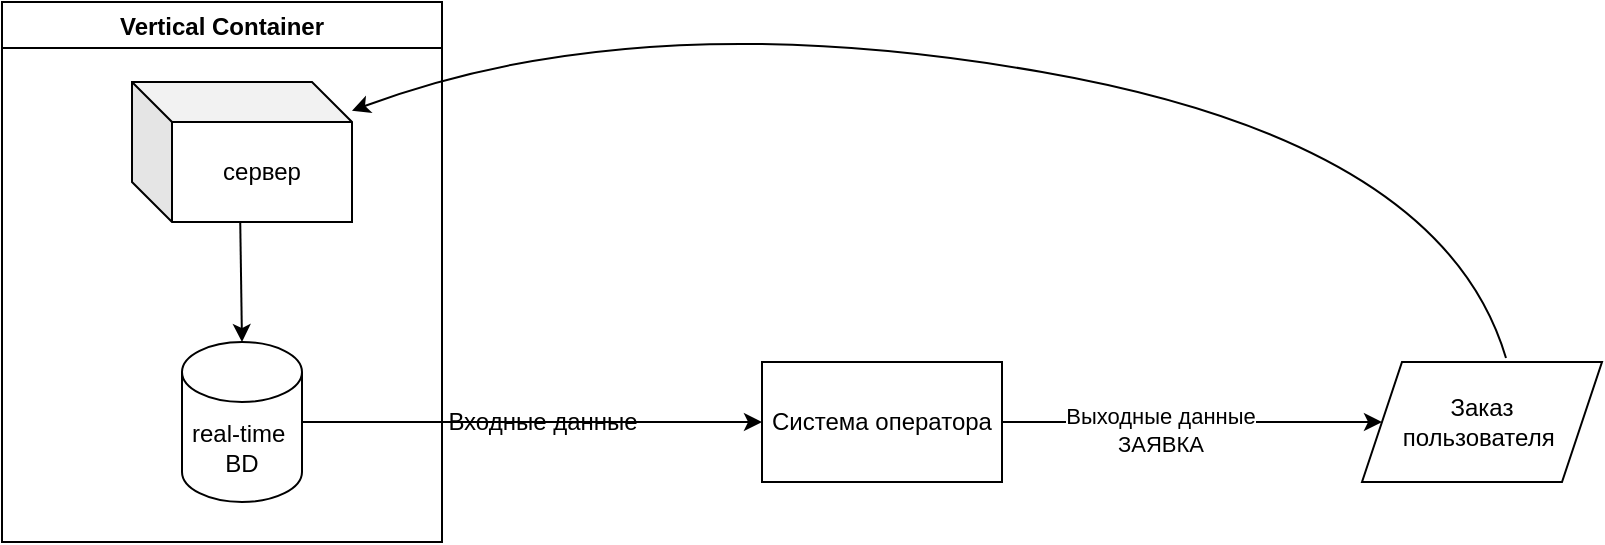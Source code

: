 <mxfile version="18.1.3" type="github">
  <diagram id="C5RBs43oDa-KdzZeNtuy" name="Page-1">
    <mxGraphModel dx="2249" dy="754" grid="1" gridSize="10" guides="1" tooltips="1" connect="1" arrows="1" fold="1" page="1" pageScale="1" pageWidth="827" pageHeight="1169" math="0" shadow="0">
      <root>
        <mxCell id="WIyWlLk6GJQsqaUBKTNV-0" />
        <mxCell id="WIyWlLk6GJQsqaUBKTNV-1" parent="WIyWlLk6GJQsqaUBKTNV-0" />
        <mxCell id="tz2wylL4mUxasDIWv47P-2" value="" style="edgeStyle=orthogonalEdgeStyle;rounded=0;orthogonalLoop=1;jettySize=auto;html=1;" edge="1" parent="WIyWlLk6GJQsqaUBKTNV-1" source="tz2wylL4mUxasDIWv47P-0" target="tz2wylL4mUxasDIWv47P-1">
          <mxGeometry relative="1" as="geometry" />
        </mxCell>
        <mxCell id="tz2wylL4mUxasDIWv47P-0" value="real-time&amp;nbsp;&lt;br&gt;BD" style="shape=cylinder3;whiteSpace=wrap;html=1;boundedLbl=1;backgroundOutline=1;size=15;" vertex="1" parent="WIyWlLk6GJQsqaUBKTNV-1">
          <mxGeometry x="70" y="270" width="60" height="80" as="geometry" />
        </mxCell>
        <mxCell id="tz2wylL4mUxasDIWv47P-8" value="" style="edgeStyle=orthogonalEdgeStyle;rounded=0;orthogonalLoop=1;jettySize=auto;html=1;" edge="1" parent="WIyWlLk6GJQsqaUBKTNV-1" source="tz2wylL4mUxasDIWv47P-1" target="tz2wylL4mUxasDIWv47P-7">
          <mxGeometry relative="1" as="geometry" />
        </mxCell>
        <mxCell id="tz2wylL4mUxasDIWv47P-9" value="Выходные данные&lt;br&gt;ЗАЯВКА" style="edgeLabel;html=1;align=center;verticalAlign=middle;resizable=0;points=[];" vertex="1" connectable="0" parent="tz2wylL4mUxasDIWv47P-8">
          <mxGeometry x="-0.169" y="-4" relative="1" as="geometry">
            <mxPoint as="offset" />
          </mxGeometry>
        </mxCell>
        <mxCell id="tz2wylL4mUxasDIWv47P-1" value="Система оператора" style="whiteSpace=wrap;html=1;" vertex="1" parent="WIyWlLk6GJQsqaUBKTNV-1">
          <mxGeometry x="360" y="280" width="120" height="60" as="geometry" />
        </mxCell>
        <mxCell id="tz2wylL4mUxasDIWv47P-3" value="сервер" style="shape=cube;whiteSpace=wrap;html=1;boundedLbl=1;backgroundOutline=1;darkOpacity=0.05;darkOpacity2=0.1;" vertex="1" parent="WIyWlLk6GJQsqaUBKTNV-1">
          <mxGeometry x="45" y="140" width="110" height="70" as="geometry" />
        </mxCell>
        <mxCell id="tz2wylL4mUxasDIWv47P-4" value="" style="endArrow=classic;html=1;rounded=0;exitX=0.492;exitY=1;exitDx=0;exitDy=0;exitPerimeter=0;entryX=0.5;entryY=0;entryDx=0;entryDy=0;entryPerimeter=0;" edge="1" parent="WIyWlLk6GJQsqaUBKTNV-1" source="tz2wylL4mUxasDIWv47P-3" target="tz2wylL4mUxasDIWv47P-0">
          <mxGeometry width="50" height="50" relative="1" as="geometry">
            <mxPoint x="80" y="240" as="sourcePoint" />
            <mxPoint x="130" y="190" as="targetPoint" />
          </mxGeometry>
        </mxCell>
        <mxCell id="tz2wylL4mUxasDIWv47P-5" value="Vertical Container" style="swimlane;" vertex="1" parent="WIyWlLk6GJQsqaUBKTNV-1">
          <mxGeometry x="-20" y="100" width="220" height="270" as="geometry" />
        </mxCell>
        <mxCell id="tz2wylL4mUxasDIWv47P-6" value="Входные данные" style="text;html=1;align=center;verticalAlign=middle;resizable=0;points=[];autosize=1;strokeColor=none;fillColor=none;" vertex="1" parent="WIyWlLk6GJQsqaUBKTNV-1">
          <mxGeometry x="195" y="300" width="110" height="20" as="geometry" />
        </mxCell>
        <mxCell id="tz2wylL4mUxasDIWv47P-7" value="Заказ &lt;br&gt;пользователя&amp;nbsp;" style="shape=parallelogram;perimeter=parallelogramPerimeter;whiteSpace=wrap;html=1;fixedSize=1;" vertex="1" parent="WIyWlLk6GJQsqaUBKTNV-1">
          <mxGeometry x="660" y="280" width="120" height="60" as="geometry" />
        </mxCell>
        <mxCell id="tz2wylL4mUxasDIWv47P-10" value="" style="curved=1;endArrow=classic;html=1;rounded=0;exitX=0.6;exitY=-0.033;exitDx=0;exitDy=0;exitPerimeter=0;" edge="1" parent="WIyWlLk6GJQsqaUBKTNV-1" source="tz2wylL4mUxasDIWv47P-7" target="tz2wylL4mUxasDIWv47P-3">
          <mxGeometry width="50" height="50" relative="1" as="geometry">
            <mxPoint x="650" y="170" as="sourcePoint" />
            <mxPoint x="700" y="120" as="targetPoint" />
            <Array as="points">
              <mxPoint x="700" y="170" />
              <mxPoint x="300" y="100" />
            </Array>
          </mxGeometry>
        </mxCell>
      </root>
    </mxGraphModel>
  </diagram>
</mxfile>
